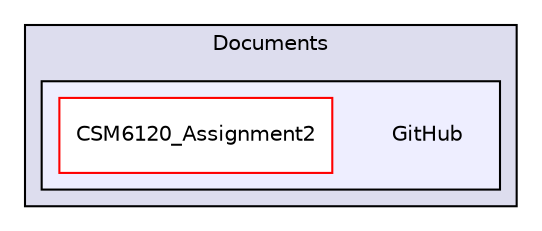digraph "C:/Users/Stefan/Documents/GitHub" {
  compound=true
  node [ fontsize="10", fontname="Helvetica"];
  edge [ labelfontsize="10", labelfontname="Helvetica"];
  subgraph clusterdir_34b8779e384de29838acab2b8c72ef92 {
    graph [ bgcolor="#ddddee", pencolor="black", label="Documents" fontname="Helvetica", fontsize="10", URL="dir_34b8779e384de29838acab2b8c72ef92.html"]
  subgraph clusterdir_137b073837595efb536a7354aa7b9f36 {
    graph [ bgcolor="#eeeeff", pencolor="black", label="" URL="dir_137b073837595efb536a7354aa7b9f36.html"];
    dir_137b073837595efb536a7354aa7b9f36 [shape=plaintext label="GitHub"];
    dir_8c03731c8cac265e3b3d630c8ca6917f [shape=box label="CSM6120_Assignment2" color="red" fillcolor="white" style="filled" URL="dir_8c03731c8cac265e3b3d630c8ca6917f.html"];
  }
  }
}
